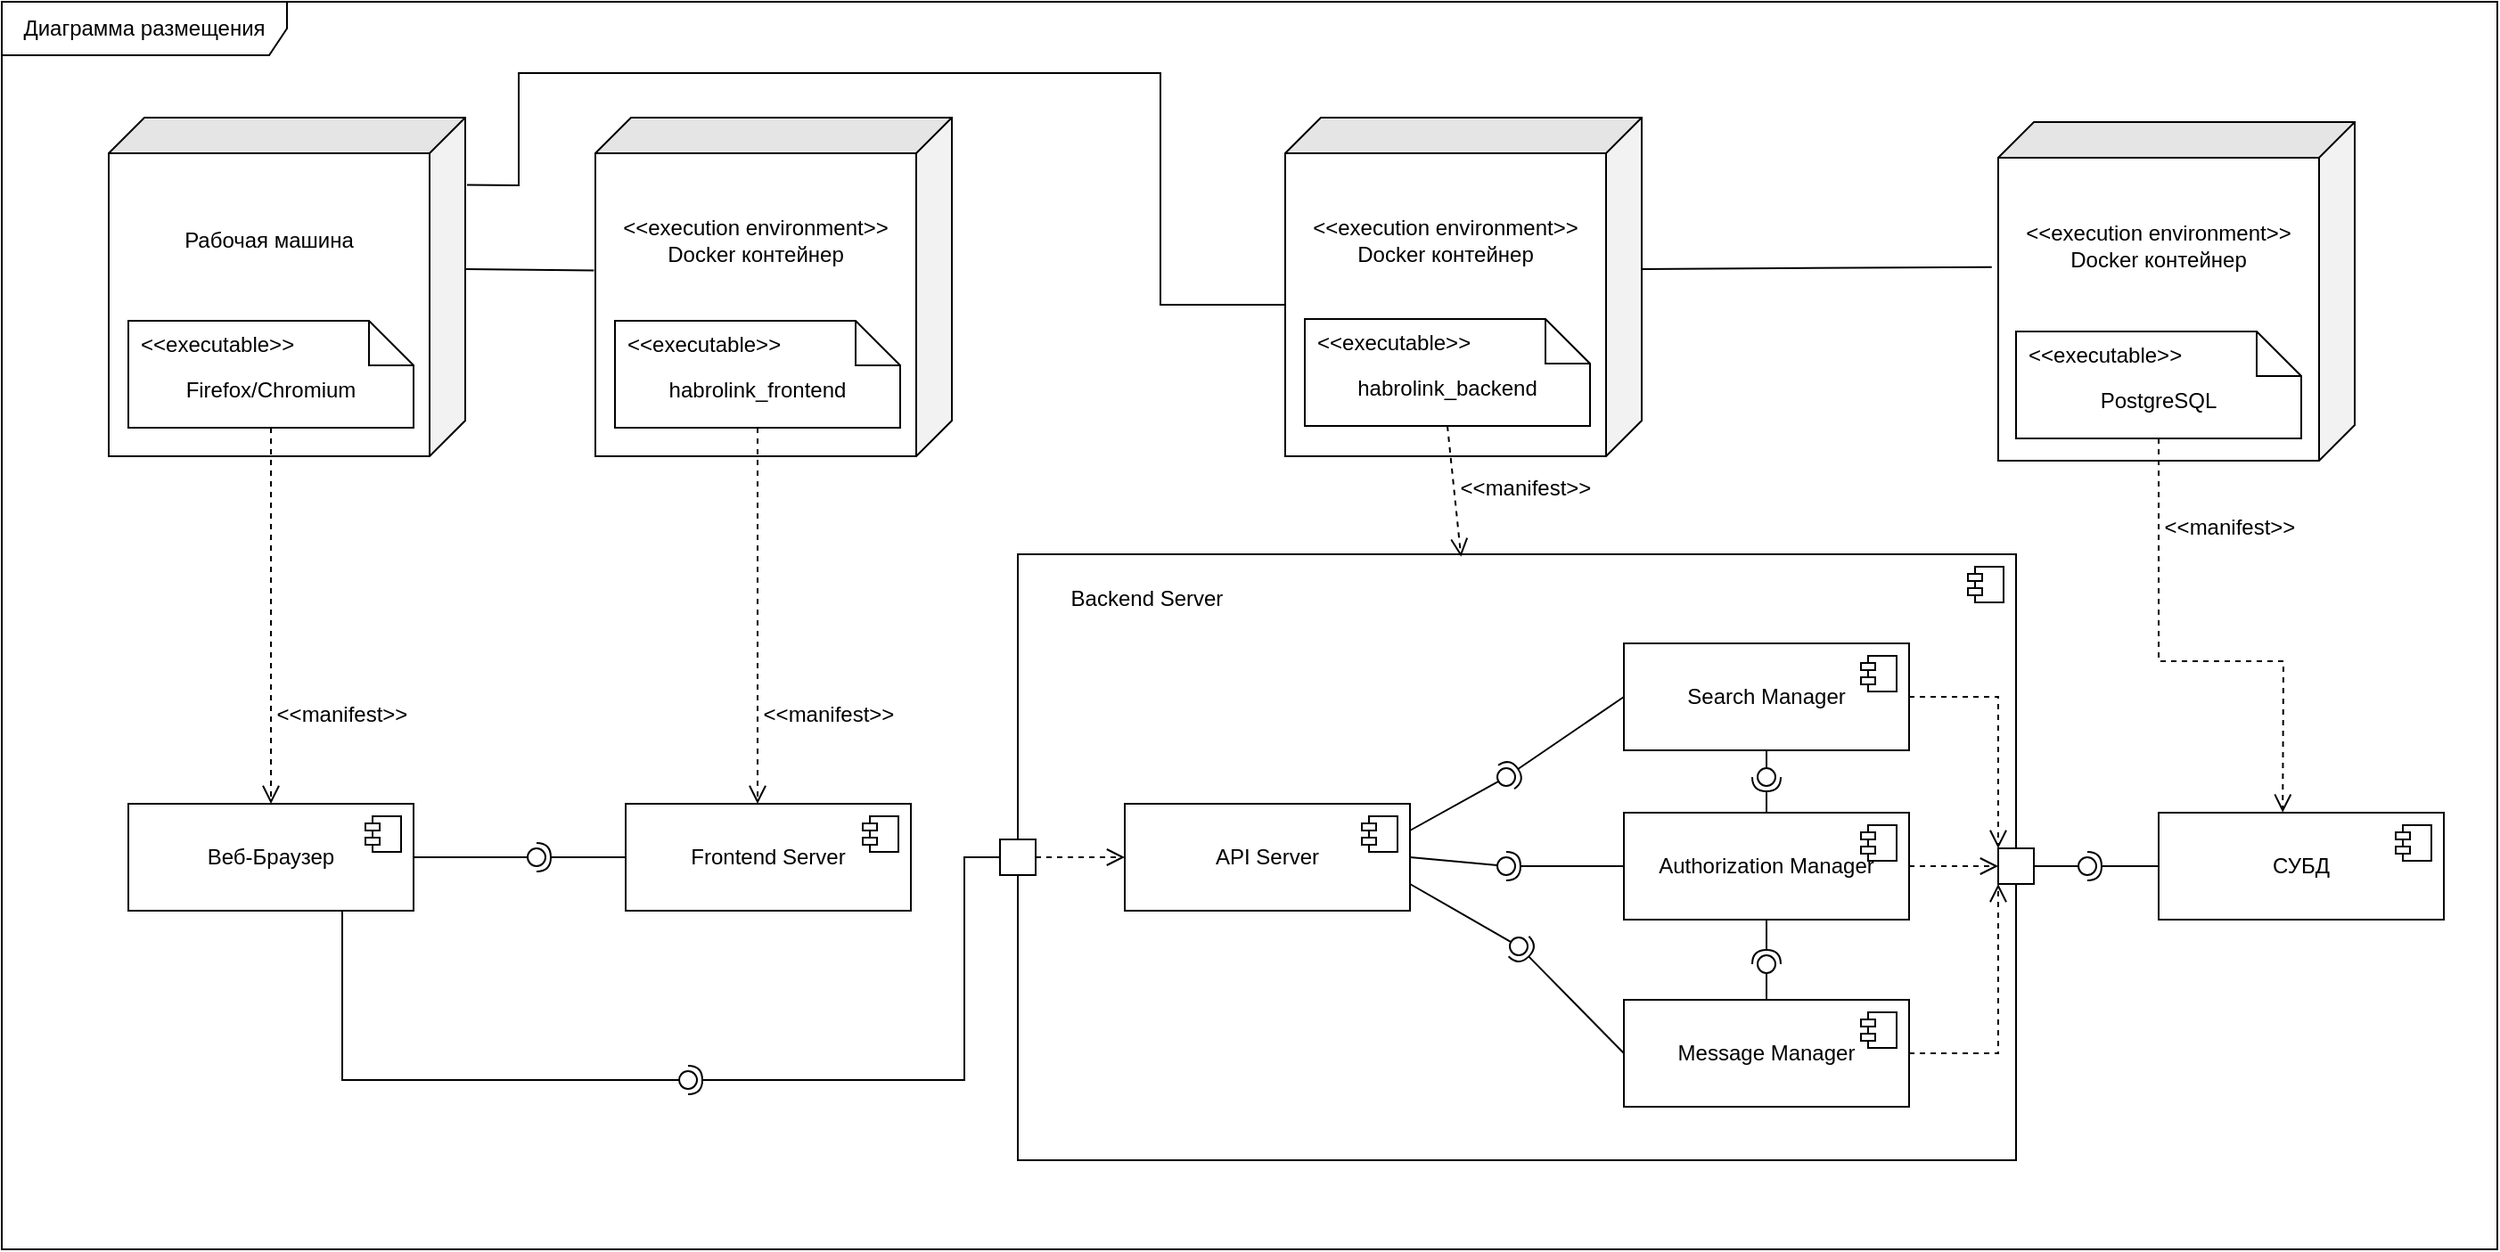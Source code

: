 <mxfile version="22.1.17" type="device">
  <diagram id="SNQxn0Sg8uv7-KmuZa3T" name="Страница — 1">
    <mxGraphModel dx="2155" dy="711" grid="1" gridSize="10" guides="1" tooltips="1" connect="1" arrows="1" fold="1" page="1" pageScale="1" pageWidth="827" pageHeight="1169" background="none" math="0" shadow="0">
      <root>
        <mxCell id="0" />
        <mxCell id="1" parent="0" />
        <mxCell id="OWFKqTvo_wW7p6A4P1cl-55" value="&amp;lt;&amp;lt;execution environment&amp;gt;&amp;gt;&lt;br&gt;Docker контейнер&lt;br&gt;&lt;br&gt;&lt;br&gt;&lt;br&gt;&lt;br&gt;&lt;br&gt;" style="shape=cube;whiteSpace=wrap;html=1;boundedLbl=1;backgroundOutline=1;darkOpacity=0.05;darkOpacity2=0.1;size=20;gradientColor=none;direction=south;" parent="1" vertex="1">
          <mxGeometry x="-117" y="135" width="200" height="190" as="geometry" />
        </mxCell>
        <mxCell id="OWFKqTvo_wW7p6A4P1cl-56" value="habrolink_frontend" style="shape=note2;boundedLbl=1;whiteSpace=wrap;html=1;size=25;verticalAlign=top;align=center;" parent="1" vertex="1">
          <mxGeometry x="-106" y="249" width="160" height="60" as="geometry" />
        </mxCell>
        <mxCell id="OWFKqTvo_wW7p6A4P1cl-57" value="&lt;&lt;executable&gt;&gt;" style="resizeWidth=1;part=1;strokeColor=none;fillColor=none;align=left;spacingLeft=5;" parent="OWFKqTvo_wW7p6A4P1cl-56" vertex="1">
          <mxGeometry width="160" height="25" relative="1" as="geometry" />
        </mxCell>
        <mxCell id="OWFKqTvo_wW7p6A4P1cl-66" value="Рабочая машина&lt;br&gt;&lt;br&gt;&lt;br&gt;&lt;br&gt;&lt;br&gt;&lt;br&gt;" style="shape=cube;whiteSpace=wrap;html=1;boundedLbl=1;backgroundOutline=1;darkOpacity=0.05;darkOpacity2=0.1;size=20;gradientColor=none;direction=south;" parent="1" vertex="1">
          <mxGeometry x="-390" y="135" width="200" height="190" as="geometry" />
        </mxCell>
        <mxCell id="OWFKqTvo_wW7p6A4P1cl-67" value="Firefox/Chromium" style="shape=note2;boundedLbl=1;whiteSpace=wrap;html=1;size=25;verticalAlign=top;align=center;" parent="1" vertex="1">
          <mxGeometry x="-379" y="249" width="160" height="60" as="geometry" />
        </mxCell>
        <mxCell id="OWFKqTvo_wW7p6A4P1cl-68" value="&lt;&lt;executable&gt;&gt;" style="resizeWidth=1;part=1;strokeColor=none;fillColor=none;align=left;spacingLeft=5;" parent="OWFKqTvo_wW7p6A4P1cl-67" vertex="1">
          <mxGeometry width="160" height="25" relative="1" as="geometry" />
        </mxCell>
        <mxCell id="OWFKqTvo_wW7p6A4P1cl-69" value="Веб-Браузер" style="html=1;dropTarget=0;whiteSpace=wrap;" parent="1" vertex="1">
          <mxGeometry x="-379" y="520" width="160" height="60" as="geometry" />
        </mxCell>
        <mxCell id="OWFKqTvo_wW7p6A4P1cl-70" value="" style="shape=module;jettyWidth=8;jettyHeight=4;" parent="OWFKqTvo_wW7p6A4P1cl-69" vertex="1">
          <mxGeometry x="1" width="20" height="20" relative="1" as="geometry">
            <mxPoint x="-27" y="7" as="offset" />
          </mxGeometry>
        </mxCell>
        <mxCell id="OWFKqTvo_wW7p6A4P1cl-71" value="" style="endArrow=none;html=1;rounded=0;entryX=0.451;entryY=1.004;entryDx=0;entryDy=0;entryPerimeter=0;exitX=0;exitY=0;exitDx=85;exitDy=0;exitPerimeter=0;" parent="1" source="OWFKqTvo_wW7p6A4P1cl-66" target="OWFKqTvo_wW7p6A4P1cl-55" edge="1">
          <mxGeometry width="50" height="50" relative="1" as="geometry">
            <mxPoint x="-190" y="469.44" as="sourcePoint" />
            <mxPoint x="-133" y="469.44" as="targetPoint" />
          </mxGeometry>
        </mxCell>
        <mxCell id="OWFKqTvo_wW7p6A4P1cl-72" value="" style="endArrow=open;startArrow=none;endFill=0;startFill=0;endSize=8;html=1;verticalAlign=bottom;dashed=1;labelBackgroundColor=none;rounded=0;entryX=0.5;entryY=0;entryDx=0;entryDy=0;exitX=0.5;exitY=1;exitDx=0;exitDy=0;exitPerimeter=0;" parent="1" source="OWFKqTvo_wW7p6A4P1cl-67" target="OWFKqTvo_wW7p6A4P1cl-69" edge="1">
          <mxGeometry width="160" relative="1" as="geometry">
            <mxPoint x="-197" y="470" as="sourcePoint" />
            <mxPoint x="-197" y="580" as="targetPoint" />
          </mxGeometry>
        </mxCell>
        <mxCell id="OWFKqTvo_wW7p6A4P1cl-75" value="&amp;lt;&amp;lt;manifest&amp;gt;&amp;gt;" style="text;html=1;strokeColor=none;fillColor=none;align=center;verticalAlign=middle;whiteSpace=wrap;rounded=0;" parent="1" vertex="1">
          <mxGeometry x="-299" y="455" width="80" height="30" as="geometry" />
        </mxCell>
        <mxCell id="OWFKqTvo_wW7p6A4P1cl-76" value="" style="endArrow=open;startArrow=none;endFill=0;startFill=0;endSize=8;html=1;verticalAlign=bottom;dashed=1;labelBackgroundColor=none;rounded=0;entryX=0.5;entryY=0;entryDx=0;entryDy=0;exitX=0.5;exitY=1;exitDx=0;exitDy=0;exitPerimeter=0;" parent="1" edge="1" source="OWFKqTvo_wW7p6A4P1cl-56">
          <mxGeometry width="160" relative="1" as="geometry">
            <mxPoint x="-27" y="425" as="sourcePoint" />
            <mxPoint x="-26" y="520" as="targetPoint" />
          </mxGeometry>
        </mxCell>
        <mxCell id="OWFKqTvo_wW7p6A4P1cl-77" value="&amp;lt;&amp;lt;manifest&amp;gt;&amp;gt;" style="text;html=1;strokeColor=none;fillColor=none;align=center;verticalAlign=middle;whiteSpace=wrap;rounded=0;" parent="1" vertex="1">
          <mxGeometry x="-26" y="455" width="80" height="30" as="geometry" />
        </mxCell>
        <mxCell id="2b4UQk6Yhaf1h5oQqdKy-1" value="Диаграмма размещения" style="shape=umlFrame;whiteSpace=wrap;html=1;pointerEvents=0;recursiveResize=0;container=1;collapsible=0;width=160;" parent="1" vertex="1">
          <mxGeometry x="-450" y="70" width="1400" height="700" as="geometry" />
        </mxCell>
        <mxCell id="TD9NthCau2x-Uh9B8GrA-105" value="" style="html=1;dropTarget=0;whiteSpace=wrap;" vertex="1" parent="2b4UQk6Yhaf1h5oQqdKy-1">
          <mxGeometry x="570" y="310" width="560" height="340" as="geometry" />
        </mxCell>
        <mxCell id="TD9NthCau2x-Uh9B8GrA-106" value="" style="shape=module;jettyWidth=8;jettyHeight=4;" vertex="1" parent="TD9NthCau2x-Uh9B8GrA-105">
          <mxGeometry x="1" width="20" height="20" relative="1" as="geometry">
            <mxPoint x="-27" y="7" as="offset" />
          </mxGeometry>
        </mxCell>
        <mxCell id="TD9NthCau2x-Uh9B8GrA-17" value="&amp;lt;&amp;lt;execution environment&amp;gt;&amp;gt;&lt;br&gt;Docker контейнер&lt;br&gt;&lt;br&gt;&lt;br&gt;&lt;br&gt;&lt;br&gt;&lt;br&gt;" style="shape=cube;whiteSpace=wrap;html=1;boundedLbl=1;backgroundOutline=1;darkOpacity=0.05;darkOpacity2=0.1;size=20;gradientColor=none;direction=south;" vertex="1" parent="2b4UQk6Yhaf1h5oQqdKy-1">
          <mxGeometry x="1120" y="67.5" width="200" height="190" as="geometry" />
        </mxCell>
        <mxCell id="OWFKqTvo_wW7p6A4P1cl-1" value="PostgreSQL" style="shape=note2;boundedLbl=1;whiteSpace=wrap;html=1;size=25;verticalAlign=top;align=center;" parent="2b4UQk6Yhaf1h5oQqdKy-1" vertex="1">
          <mxGeometry x="1130" y="185" width="160" height="60" as="geometry" />
        </mxCell>
        <mxCell id="OWFKqTvo_wW7p6A4P1cl-2" value="&lt;&lt;executable&gt;&gt;" style="resizeWidth=1;part=1;strokeColor=none;fillColor=none;align=left;spacingLeft=5;" parent="OWFKqTvo_wW7p6A4P1cl-1" vertex="1">
          <mxGeometry width="160" height="25" relative="1" as="geometry" />
        </mxCell>
        <mxCell id="OWFKqTvo_wW7p6A4P1cl-51" value="СУБД" style="html=1;dropTarget=0;whiteSpace=wrap;" parent="2b4UQk6Yhaf1h5oQqdKy-1" vertex="1">
          <mxGeometry x="1210" y="455" width="160" height="60" as="geometry" />
        </mxCell>
        <mxCell id="OWFKqTvo_wW7p6A4P1cl-52" value="" style="shape=module;jettyWidth=8;jettyHeight=4;" parent="OWFKqTvo_wW7p6A4P1cl-51" vertex="1">
          <mxGeometry x="1" width="20" height="20" relative="1" as="geometry">
            <mxPoint x="-27" y="7" as="offset" />
          </mxGeometry>
        </mxCell>
        <mxCell id="OWFKqTvo_wW7p6A4P1cl-62" value="" style="endArrow=open;startArrow=none;endFill=0;startFill=0;endSize=8;html=1;verticalAlign=bottom;dashed=1;labelBackgroundColor=none;rounded=0;entryX=0.435;entryY=-0.003;entryDx=0;entryDy=0;entryPerimeter=0;" parent="2b4UQk6Yhaf1h5oQqdKy-1" source="OWFKqTvo_wW7p6A4P1cl-1" target="OWFKqTvo_wW7p6A4P1cl-51" edge="1">
          <mxGeometry width="160" relative="1" as="geometry">
            <mxPoint x="1220" y="362.5" as="sourcePoint" />
            <mxPoint x="1310" y="345" as="targetPoint" />
            <Array as="points">
              <mxPoint x="1210" y="370" />
              <mxPoint x="1280" y="370" />
            </Array>
          </mxGeometry>
        </mxCell>
        <mxCell id="OWFKqTvo_wW7p6A4P1cl-63" value="&amp;lt;&amp;lt;manifest&amp;gt;&amp;gt;" style="text;html=1;strokeColor=none;fillColor=none;align=center;verticalAlign=middle;whiteSpace=wrap;rounded=0;" parent="2b4UQk6Yhaf1h5oQqdKy-1" vertex="1">
          <mxGeometry x="1210" y="280" width="80" height="30" as="geometry" />
        </mxCell>
        <mxCell id="TD9NthCau2x-Uh9B8GrA-1" value="&amp;lt;&amp;lt;execution environment&amp;gt;&amp;gt;&lt;br&gt;Docker контейнер&lt;br&gt;&lt;br&gt;&lt;br&gt;&lt;br&gt;&lt;br&gt;&lt;br&gt;" style="shape=cube;whiteSpace=wrap;html=1;boundedLbl=1;backgroundOutline=1;darkOpacity=0.05;darkOpacity2=0.1;size=20;gradientColor=none;direction=south;" vertex="1" parent="2b4UQk6Yhaf1h5oQqdKy-1">
          <mxGeometry x="720" y="65" width="200" height="190" as="geometry" />
        </mxCell>
        <mxCell id="TD9NthCau2x-Uh9B8GrA-2" value="habrolink_backend" style="shape=note2;boundedLbl=1;whiteSpace=wrap;html=1;size=25;verticalAlign=top;align=center;" vertex="1" parent="2b4UQk6Yhaf1h5oQqdKy-1">
          <mxGeometry x="731" y="178" width="160" height="60" as="geometry" />
        </mxCell>
        <mxCell id="TD9NthCau2x-Uh9B8GrA-3" value="&lt;&lt;executable&gt;&gt;" style="resizeWidth=1;part=1;strokeColor=none;fillColor=none;align=left;spacingLeft=5;" vertex="1" parent="TD9NthCau2x-Uh9B8GrA-2">
          <mxGeometry width="160" height="25" relative="1" as="geometry" />
        </mxCell>
        <mxCell id="TD9NthCau2x-Uh9B8GrA-21" value="API Server" style="html=1;dropTarget=0;whiteSpace=wrap;" vertex="1" parent="2b4UQk6Yhaf1h5oQqdKy-1">
          <mxGeometry x="630" y="450" width="160" height="60" as="geometry" />
        </mxCell>
        <mxCell id="TD9NthCau2x-Uh9B8GrA-22" value="" style="shape=module;jettyWidth=8;jettyHeight=4;" vertex="1" parent="TD9NthCau2x-Uh9B8GrA-21">
          <mxGeometry x="1" width="20" height="20" relative="1" as="geometry">
            <mxPoint x="-27" y="7" as="offset" />
          </mxGeometry>
        </mxCell>
        <mxCell id="TD9NthCau2x-Uh9B8GrA-23" value="Message Manager" style="html=1;dropTarget=0;whiteSpace=wrap;" vertex="1" parent="2b4UQk6Yhaf1h5oQqdKy-1">
          <mxGeometry x="910" y="560" width="160" height="60" as="geometry" />
        </mxCell>
        <mxCell id="TD9NthCau2x-Uh9B8GrA-24" value="" style="shape=module;jettyWidth=8;jettyHeight=4;" vertex="1" parent="TD9NthCau2x-Uh9B8GrA-23">
          <mxGeometry x="1" width="20" height="20" relative="1" as="geometry">
            <mxPoint x="-27" y="7" as="offset" />
          </mxGeometry>
        </mxCell>
        <mxCell id="TD9NthCau2x-Uh9B8GrA-25" value="Search Manager" style="html=1;dropTarget=0;whiteSpace=wrap;" vertex="1" parent="2b4UQk6Yhaf1h5oQqdKy-1">
          <mxGeometry x="910" y="360" width="160" height="60" as="geometry" />
        </mxCell>
        <mxCell id="TD9NthCau2x-Uh9B8GrA-26" value="" style="shape=module;jettyWidth=8;jettyHeight=4;" vertex="1" parent="TD9NthCau2x-Uh9B8GrA-25">
          <mxGeometry x="1" width="20" height="20" relative="1" as="geometry">
            <mxPoint x="-27" y="7" as="offset" />
          </mxGeometry>
        </mxCell>
        <mxCell id="TD9NthCau2x-Uh9B8GrA-27" value="Authorization Manager" style="html=1;dropTarget=0;whiteSpace=wrap;" vertex="1" parent="2b4UQk6Yhaf1h5oQqdKy-1">
          <mxGeometry x="910" y="455" width="160" height="60" as="geometry" />
        </mxCell>
        <mxCell id="TD9NthCau2x-Uh9B8GrA-28" value="" style="shape=module;jettyWidth=8;jettyHeight=4;" vertex="1" parent="TD9NthCau2x-Uh9B8GrA-27">
          <mxGeometry x="1" width="20" height="20" relative="1" as="geometry">
            <mxPoint x="-27" y="7" as="offset" />
          </mxGeometry>
        </mxCell>
        <mxCell id="TD9NthCau2x-Uh9B8GrA-32" value="" style="ellipse;whiteSpace=wrap;html=1;align=center;aspect=fixed;fillColor=none;strokeColor=none;resizable=0;perimeter=centerPerimeter;rotatable=0;allowArrows=0;points=[];outlineConnect=1;" vertex="1" parent="2b4UQk6Yhaf1h5oQqdKy-1">
          <mxGeometry x="795" y="525" width="10" height="10" as="geometry" />
        </mxCell>
        <mxCell id="TD9NthCau2x-Uh9B8GrA-35" value="" style="ellipse;whiteSpace=wrap;html=1;align=center;aspect=fixed;fillColor=none;strokeColor=none;resizable=0;perimeter=centerPerimeter;rotatable=0;allowArrows=0;points=[];outlineConnect=1;" vertex="1" parent="2b4UQk6Yhaf1h5oQqdKy-1">
          <mxGeometry x="625" y="455" width="10" height="10" as="geometry" />
        </mxCell>
        <mxCell id="TD9NthCau2x-Uh9B8GrA-38" value="" style="ellipse;whiteSpace=wrap;html=1;align=center;aspect=fixed;fillColor=none;strokeColor=none;resizable=0;perimeter=centerPerimeter;rotatable=0;allowArrows=0;points=[];outlineConnect=1;" vertex="1" parent="2b4UQk6Yhaf1h5oQqdKy-1">
          <mxGeometry x="575" y="379" width="10" height="10" as="geometry" />
        </mxCell>
        <mxCell id="TD9NthCau2x-Uh9B8GrA-42" value="" style="ellipse;whiteSpace=wrap;html=1;align=center;aspect=fixed;fillColor=none;strokeColor=none;resizable=0;perimeter=centerPerimeter;rotatable=0;allowArrows=0;points=[];outlineConnect=1;" vertex="1" parent="2b4UQk6Yhaf1h5oQqdKy-1">
          <mxGeometry x="925" y="455" width="10" height="10" as="geometry" />
        </mxCell>
        <mxCell id="TD9NthCau2x-Uh9B8GrA-45" value="" style="ellipse;whiteSpace=wrap;html=1;align=center;aspect=fixed;fillColor=none;strokeColor=none;resizable=0;perimeter=centerPerimeter;rotatable=0;allowArrows=0;points=[];outlineConnect=1;" vertex="1" parent="2b4UQk6Yhaf1h5oQqdKy-1">
          <mxGeometry x="895" y="480" width="10" height="10" as="geometry" />
        </mxCell>
        <mxCell id="TD9NthCau2x-Uh9B8GrA-48" value="" style="ellipse;whiteSpace=wrap;html=1;align=center;aspect=fixed;fillColor=none;strokeColor=none;resizable=0;perimeter=centerPerimeter;rotatable=0;allowArrows=0;points=[];outlineConnect=1;" vertex="1" parent="2b4UQk6Yhaf1h5oQqdKy-1">
          <mxGeometry x="265" y="375" width="10" height="10" as="geometry" />
        </mxCell>
        <mxCell id="TD9NthCau2x-Uh9B8GrA-51" value="" style="ellipse;whiteSpace=wrap;html=1;align=center;aspect=fixed;fillColor=none;strokeColor=none;resizable=0;perimeter=centerPerimeter;rotatable=0;allowArrows=0;points=[];outlineConnect=1;" vertex="1" parent="2b4UQk6Yhaf1h5oQqdKy-1">
          <mxGeometry x="525" y="375" width="10" height="10" as="geometry" />
        </mxCell>
        <mxCell id="TD9NthCau2x-Uh9B8GrA-58" value="" style="rounded=0;orthogonalLoop=1;jettySize=auto;html=1;endArrow=halfCircle;endFill=0;endSize=6;strokeWidth=1;sketch=0;exitX=0.5;exitY=1;exitDx=0;exitDy=0;" edge="1" target="TD9NthCau2x-Uh9B8GrA-60" parent="2b4UQk6Yhaf1h5oQqdKy-1" source="TD9NthCau2x-Uh9B8GrA-27">
          <mxGeometry relative="1" as="geometry">
            <mxPoint x="1010" y="540" as="sourcePoint" />
          </mxGeometry>
        </mxCell>
        <mxCell id="TD9NthCau2x-Uh9B8GrA-59" value="" style="rounded=0;orthogonalLoop=1;jettySize=auto;html=1;endArrow=oval;endFill=0;sketch=0;sourcePerimeterSpacing=0;targetPerimeterSpacing=0;endSize=10;exitX=0.5;exitY=0;exitDx=0;exitDy=0;" edge="1" target="TD9NthCau2x-Uh9B8GrA-60" parent="2b4UQk6Yhaf1h5oQqdKy-1" source="TD9NthCau2x-Uh9B8GrA-23">
          <mxGeometry relative="1" as="geometry">
            <mxPoint x="970" y="540" as="sourcePoint" />
          </mxGeometry>
        </mxCell>
        <mxCell id="TD9NthCau2x-Uh9B8GrA-60" value="" style="ellipse;whiteSpace=wrap;html=1;align=center;aspect=fixed;fillColor=none;strokeColor=none;resizable=0;perimeter=centerPerimeter;rotatable=0;allowArrows=0;points=[];outlineConnect=1;" vertex="1" parent="2b4UQk6Yhaf1h5oQqdKy-1">
          <mxGeometry x="985" y="535" width="10" height="10" as="geometry" />
        </mxCell>
        <mxCell id="TD9NthCau2x-Uh9B8GrA-61" value="" style="rounded=0;orthogonalLoop=1;jettySize=auto;html=1;endArrow=halfCircle;endFill=0;endSize=6;strokeWidth=1;sketch=0;exitX=0.5;exitY=0;exitDx=0;exitDy=0;" edge="1" target="TD9NthCau2x-Uh9B8GrA-63" parent="2b4UQk6Yhaf1h5oQqdKy-1" source="TD9NthCau2x-Uh9B8GrA-27">
          <mxGeometry relative="1" as="geometry">
            <mxPoint x="1010" y="435" as="sourcePoint" />
          </mxGeometry>
        </mxCell>
        <mxCell id="TD9NthCau2x-Uh9B8GrA-62" value="" style="rounded=0;orthogonalLoop=1;jettySize=auto;html=1;endArrow=oval;endFill=0;sketch=0;sourcePerimeterSpacing=0;targetPerimeterSpacing=0;endSize=10;exitX=0.5;exitY=1;exitDx=0;exitDy=0;" edge="1" target="TD9NthCau2x-Uh9B8GrA-63" parent="2b4UQk6Yhaf1h5oQqdKy-1" source="TD9NthCau2x-Uh9B8GrA-25">
          <mxGeometry relative="1" as="geometry">
            <mxPoint x="970" y="435" as="sourcePoint" />
          </mxGeometry>
        </mxCell>
        <mxCell id="TD9NthCau2x-Uh9B8GrA-63" value="" style="ellipse;whiteSpace=wrap;html=1;align=center;aspect=fixed;fillColor=none;strokeColor=none;resizable=0;perimeter=centerPerimeter;rotatable=0;allowArrows=0;points=[];outlineConnect=1;" vertex="1" parent="2b4UQk6Yhaf1h5oQqdKy-1">
          <mxGeometry x="985" y="430" width="10" height="10" as="geometry" />
        </mxCell>
        <mxCell id="OWFKqTvo_wW7p6A4P1cl-64" value="Frontend Server" style="html=1;dropTarget=0;whiteSpace=wrap;" parent="2b4UQk6Yhaf1h5oQqdKy-1" vertex="1">
          <mxGeometry x="350" y="450" width="160" height="60" as="geometry" />
        </mxCell>
        <mxCell id="OWFKqTvo_wW7p6A4P1cl-65" value="" style="shape=module;jettyWidth=8;jettyHeight=4;" parent="OWFKqTvo_wW7p6A4P1cl-64" vertex="1">
          <mxGeometry x="1" width="20" height="20" relative="1" as="geometry">
            <mxPoint x="-27" y="7" as="offset" />
          </mxGeometry>
        </mxCell>
        <mxCell id="TD9NthCau2x-Uh9B8GrA-71" value="" style="rounded=0;orthogonalLoop=1;jettySize=auto;html=1;endArrow=halfCircle;endFill=0;endSize=6;strokeWidth=1;sketch=0;exitX=0;exitY=0.5;exitDx=0;exitDy=0;" edge="1" parent="2b4UQk6Yhaf1h5oQqdKy-1" source="OWFKqTvo_wW7p6A4P1cl-64">
          <mxGeometry relative="1" as="geometry">
            <mxPoint x="315" y="485" as="sourcePoint" />
            <mxPoint x="300" y="480" as="targetPoint" />
          </mxGeometry>
        </mxCell>
        <mxCell id="TD9NthCau2x-Uh9B8GrA-73" value="" style="ellipse;whiteSpace=wrap;html=1;align=center;aspect=fixed;fillColor=none;strokeColor=none;resizable=0;perimeter=centerPerimeter;rotatable=0;allowArrows=0;points=[];outlineConnect=1;" vertex="1" parent="2b4UQk6Yhaf1h5oQqdKy-1">
          <mxGeometry x="290" y="480" width="10" height="10" as="geometry" />
        </mxCell>
        <mxCell id="TD9NthCau2x-Uh9B8GrA-76" value="" style="ellipse;whiteSpace=wrap;html=1;align=center;aspect=fixed;fillColor=none;strokeColor=none;resizable=0;perimeter=centerPerimeter;rotatable=0;allowArrows=0;points=[];outlineConnect=1;" vertex="1" parent="2b4UQk6Yhaf1h5oQqdKy-1">
          <mxGeometry x="380" y="600" width="10" height="10" as="geometry" />
        </mxCell>
        <mxCell id="TD9NthCau2x-Uh9B8GrA-77" value="" style="rounded=0;orthogonalLoop=1;jettySize=auto;html=1;endArrow=halfCircle;endFill=0;endSize=6;strokeWidth=1;sketch=0;exitX=0;exitY=0.5;exitDx=0;exitDy=0;" edge="1" target="TD9NthCau2x-Uh9B8GrA-79" parent="2b4UQk6Yhaf1h5oQqdKy-1" source="TD9NthCau2x-Uh9B8GrA-25">
          <mxGeometry relative="1" as="geometry">
            <mxPoint x="864" y="435" as="sourcePoint" />
          </mxGeometry>
        </mxCell>
        <mxCell id="TD9NthCau2x-Uh9B8GrA-78" value="" style="rounded=0;orthogonalLoop=1;jettySize=auto;html=1;endArrow=oval;endFill=0;sketch=0;sourcePerimeterSpacing=0;targetPerimeterSpacing=0;endSize=10;exitX=1;exitY=0.25;exitDx=0;exitDy=0;" edge="1" target="TD9NthCau2x-Uh9B8GrA-79" parent="2b4UQk6Yhaf1h5oQqdKy-1" source="TD9NthCau2x-Uh9B8GrA-21">
          <mxGeometry relative="1" as="geometry">
            <mxPoint x="824" y="435" as="sourcePoint" />
          </mxGeometry>
        </mxCell>
        <mxCell id="TD9NthCau2x-Uh9B8GrA-79" value="" style="ellipse;whiteSpace=wrap;html=1;align=center;aspect=fixed;fillColor=none;strokeColor=none;resizable=0;perimeter=centerPerimeter;rotatable=0;allowArrows=0;points=[];outlineConnect=1;" vertex="1" parent="2b4UQk6Yhaf1h5oQqdKy-1">
          <mxGeometry x="839" y="430" width="10" height="10" as="geometry" />
        </mxCell>
        <mxCell id="TD9NthCau2x-Uh9B8GrA-83" value="" style="rounded=0;orthogonalLoop=1;jettySize=auto;html=1;endArrow=halfCircle;endFill=0;endSize=6;strokeWidth=1;sketch=0;exitX=0;exitY=0.5;exitDx=0;exitDy=0;" edge="1" target="TD9NthCau2x-Uh9B8GrA-85" parent="2b4UQk6Yhaf1h5oQqdKy-1" source="TD9NthCau2x-Uh9B8GrA-23">
          <mxGeometry relative="1" as="geometry">
            <mxPoint x="871" y="530" as="sourcePoint" />
          </mxGeometry>
        </mxCell>
        <mxCell id="TD9NthCau2x-Uh9B8GrA-84" value="" style="rounded=0;orthogonalLoop=1;jettySize=auto;html=1;endArrow=oval;endFill=0;sketch=0;sourcePerimeterSpacing=0;targetPerimeterSpacing=0;endSize=10;exitX=1;exitY=0.75;exitDx=0;exitDy=0;" edge="1" target="TD9NthCau2x-Uh9B8GrA-85" parent="2b4UQk6Yhaf1h5oQqdKy-1" source="TD9NthCau2x-Uh9B8GrA-21">
          <mxGeometry relative="1" as="geometry">
            <mxPoint x="831" y="530" as="sourcePoint" />
          </mxGeometry>
        </mxCell>
        <mxCell id="TD9NthCau2x-Uh9B8GrA-85" value="" style="ellipse;whiteSpace=wrap;html=1;align=center;aspect=fixed;fillColor=none;strokeColor=none;resizable=0;perimeter=centerPerimeter;rotatable=0;allowArrows=0;points=[];outlineConnect=1;" vertex="1" parent="2b4UQk6Yhaf1h5oQqdKy-1">
          <mxGeometry x="846" y="525" width="10" height="10" as="geometry" />
        </mxCell>
        <mxCell id="TD9NthCau2x-Uh9B8GrA-86" value="" style="rounded=0;orthogonalLoop=1;jettySize=auto;html=1;endArrow=halfCircle;endFill=0;endSize=6;strokeWidth=1;sketch=0;exitX=0;exitY=0.5;exitDx=0;exitDy=0;" edge="1" target="TD9NthCau2x-Uh9B8GrA-88" parent="2b4UQk6Yhaf1h5oQqdKy-1" source="TD9NthCau2x-Uh9B8GrA-27">
          <mxGeometry relative="1" as="geometry">
            <mxPoint x="864" y="485" as="sourcePoint" />
          </mxGeometry>
        </mxCell>
        <mxCell id="TD9NthCau2x-Uh9B8GrA-87" value="" style="rounded=0;orthogonalLoop=1;jettySize=auto;html=1;endArrow=oval;endFill=0;sketch=0;sourcePerimeterSpacing=0;targetPerimeterSpacing=0;endSize=10;exitX=1;exitY=0.5;exitDx=0;exitDy=0;" edge="1" target="TD9NthCau2x-Uh9B8GrA-88" parent="2b4UQk6Yhaf1h5oQqdKy-1" source="TD9NthCau2x-Uh9B8GrA-21">
          <mxGeometry relative="1" as="geometry">
            <mxPoint x="824" y="485" as="sourcePoint" />
          </mxGeometry>
        </mxCell>
        <mxCell id="TD9NthCau2x-Uh9B8GrA-88" value="" style="ellipse;whiteSpace=wrap;html=1;align=center;aspect=fixed;fillColor=none;strokeColor=none;resizable=0;perimeter=centerPerimeter;rotatable=0;allowArrows=0;points=[];outlineConnect=1;" vertex="1" parent="2b4UQk6Yhaf1h5oQqdKy-1">
          <mxGeometry x="839" y="480" width="10" height="10" as="geometry" />
        </mxCell>
        <mxCell id="TD9NthCau2x-Uh9B8GrA-97" value="" style="ellipse;whiteSpace=wrap;html=1;align=center;aspect=fixed;fillColor=none;strokeColor=none;resizable=0;perimeter=centerPerimeter;rotatable=0;allowArrows=0;points=[];outlineConnect=1;" vertex="1" parent="2b4UQk6Yhaf1h5oQqdKy-1">
          <mxGeometry x="1105" y="545" width="10" height="10" as="geometry" />
        </mxCell>
        <mxCell id="TD9NthCau2x-Uh9B8GrA-72" value="" style="rounded=0;orthogonalLoop=1;jettySize=auto;html=1;endArrow=oval;endFill=0;sketch=0;sourcePerimeterSpacing=0;targetPerimeterSpacing=0;endSize=10;exitX=1;exitY=0.5;exitDx=0;exitDy=0;" edge="1" parent="2b4UQk6Yhaf1h5oQqdKy-1" source="OWFKqTvo_wW7p6A4P1cl-69">
          <mxGeometry relative="1" as="geometry">
            <mxPoint x="211.0" y="505" as="sourcePoint" />
            <mxPoint x="300" y="480" as="targetPoint" />
          </mxGeometry>
        </mxCell>
        <mxCell id="TD9NthCau2x-Uh9B8GrA-107" value="Backend Server" style="text;html=1;strokeColor=none;fillColor=none;align=center;verticalAlign=middle;whiteSpace=wrap;rounded=0;" vertex="1" parent="2b4UQk6Yhaf1h5oQqdKy-1">
          <mxGeometry x="585" y="320" width="115" height="30" as="geometry" />
        </mxCell>
        <mxCell id="TD9NthCau2x-Uh9B8GrA-110" value="" style="ellipse;whiteSpace=wrap;html=1;align=center;aspect=fixed;fillColor=none;strokeColor=none;resizable=0;perimeter=centerPerimeter;rotatable=0;allowArrows=0;points=[];outlineConnect=1;" vertex="1" parent="2b4UQk6Yhaf1h5oQqdKy-1">
          <mxGeometry x="600" y="475" width="10" height="10" as="geometry" />
        </mxCell>
        <mxCell id="TD9NthCau2x-Uh9B8GrA-112" value="" style="rounded=0;whiteSpace=wrap;html=1;" vertex="1" parent="2b4UQk6Yhaf1h5oQqdKy-1">
          <mxGeometry x="560" y="470" width="20" height="20" as="geometry" />
        </mxCell>
        <mxCell id="TD9NthCau2x-Uh9B8GrA-115" value="" style="endArrow=open;startArrow=none;endFill=0;startFill=0;endSize=8;html=1;verticalAlign=bottom;dashed=1;labelBackgroundColor=none;rounded=0;entryX=0.444;entryY=0.004;entryDx=0;entryDy=0;exitX=0.5;exitY=1;exitDx=0;exitDy=0;exitPerimeter=0;entryPerimeter=0;" edge="1" parent="2b4UQk6Yhaf1h5oQqdKy-1" source="TD9NthCau2x-Uh9B8GrA-2" target="TD9NthCau2x-Uh9B8GrA-105">
          <mxGeometry width="160" relative="1" as="geometry">
            <mxPoint x="815" y="234.66" as="sourcePoint" />
            <mxPoint x="815.08" y="295.34" as="targetPoint" />
          </mxGeometry>
        </mxCell>
        <mxCell id="TD9NthCau2x-Uh9B8GrA-117" value="&amp;lt;&amp;lt;manifest&amp;gt;&amp;gt;" style="text;html=1;strokeColor=none;fillColor=none;align=center;verticalAlign=middle;whiteSpace=wrap;rounded=0;" vertex="1" parent="2b4UQk6Yhaf1h5oQqdKy-1">
          <mxGeometry x="815" y="257.5" width="80" height="30" as="geometry" />
        </mxCell>
        <mxCell id="TD9NthCau2x-Uh9B8GrA-118" value="" style="html=1;verticalAlign=bottom;endArrow=open;dashed=1;endSize=8;curved=0;rounded=0;entryX=0;entryY=0.5;entryDx=0;entryDy=0;exitX=1;exitY=0.5;exitDx=0;exitDy=0;" edge="1" parent="2b4UQk6Yhaf1h5oQqdKy-1" source="TD9NthCau2x-Uh9B8GrA-112" target="TD9NthCau2x-Uh9B8GrA-21">
          <mxGeometry relative="1" as="geometry">
            <mxPoint x="650" y="490" as="sourcePoint" />
            <mxPoint x="570" y="490" as="targetPoint" />
          </mxGeometry>
        </mxCell>
        <mxCell id="TD9NthCau2x-Uh9B8GrA-121" value="" style="rounded=0;whiteSpace=wrap;html=1;" vertex="1" parent="2b4UQk6Yhaf1h5oQqdKy-1">
          <mxGeometry x="1120" y="475" width="20" height="20" as="geometry" />
        </mxCell>
        <mxCell id="TD9NthCau2x-Uh9B8GrA-126" value="" style="rounded=0;orthogonalLoop=1;jettySize=auto;html=1;endArrow=halfCircle;endFill=0;endSize=6;strokeWidth=1;sketch=0;exitX=0;exitY=0.5;exitDx=0;exitDy=0;" edge="1" target="TD9NthCau2x-Uh9B8GrA-128" parent="2b4UQk6Yhaf1h5oQqdKy-1" source="OWFKqTvo_wW7p6A4P1cl-51">
          <mxGeometry relative="1" as="geometry">
            <mxPoint x="1190" y="470" as="sourcePoint" />
          </mxGeometry>
        </mxCell>
        <mxCell id="TD9NthCau2x-Uh9B8GrA-127" value="" style="rounded=0;orthogonalLoop=1;jettySize=auto;html=1;endArrow=oval;endFill=0;sketch=0;sourcePerimeterSpacing=0;targetPerimeterSpacing=0;endSize=10;" edge="1" target="TD9NthCau2x-Uh9B8GrA-128" parent="2b4UQk6Yhaf1h5oQqdKy-1" source="TD9NthCau2x-Uh9B8GrA-121">
          <mxGeometry relative="1" as="geometry">
            <mxPoint x="1150" y="470" as="sourcePoint" />
          </mxGeometry>
        </mxCell>
        <mxCell id="TD9NthCau2x-Uh9B8GrA-128" value="" style="ellipse;whiteSpace=wrap;html=1;align=center;aspect=fixed;fillColor=none;strokeColor=none;resizable=0;perimeter=centerPerimeter;rotatable=0;allowArrows=0;points=[];outlineConnect=1;" vertex="1" parent="2b4UQk6Yhaf1h5oQqdKy-1">
          <mxGeometry x="1165" y="480" width="10" height="10" as="geometry" />
        </mxCell>
        <mxCell id="TD9NthCau2x-Uh9B8GrA-129" value="" style="html=1;verticalAlign=bottom;endArrow=open;dashed=1;endSize=8;curved=0;rounded=0;exitX=1;exitY=0.5;exitDx=0;exitDy=0;entryX=0;entryY=0;entryDx=0;entryDy=0;" edge="1" parent="2b4UQk6Yhaf1h5oQqdKy-1" source="TD9NthCau2x-Uh9B8GrA-25" target="TD9NthCau2x-Uh9B8GrA-121">
          <mxGeometry relative="1" as="geometry">
            <mxPoint x="1130" y="440" as="sourcePoint" />
            <mxPoint x="1120" y="470" as="targetPoint" />
            <Array as="points">
              <mxPoint x="1120" y="390" />
            </Array>
          </mxGeometry>
        </mxCell>
        <mxCell id="TD9NthCau2x-Uh9B8GrA-130" value="" style="html=1;verticalAlign=bottom;endArrow=open;dashed=1;endSize=8;curved=0;rounded=0;exitX=1;exitY=0.5;exitDx=0;exitDy=0;entryX=0;entryY=1;entryDx=0;entryDy=0;" edge="1" parent="2b4UQk6Yhaf1h5oQqdKy-1" source="TD9NthCau2x-Uh9B8GrA-23" target="TD9NthCau2x-Uh9B8GrA-121">
          <mxGeometry relative="1" as="geometry">
            <mxPoint x="1105" y="515" as="sourcePoint" />
            <mxPoint x="1120" y="500" as="targetPoint" />
            <Array as="points">
              <mxPoint x="1120" y="590" />
            </Array>
          </mxGeometry>
        </mxCell>
        <mxCell id="TD9NthCau2x-Uh9B8GrA-131" value="" style="html=1;verticalAlign=bottom;endArrow=open;dashed=1;endSize=8;curved=0;rounded=0;exitX=1;exitY=0.5;exitDx=0;exitDy=0;entryX=0;entryY=0.5;entryDx=0;entryDy=0;" edge="1" parent="2b4UQk6Yhaf1h5oQqdKy-1" source="TD9NthCau2x-Uh9B8GrA-27" target="TD9NthCau2x-Uh9B8GrA-121">
          <mxGeometry relative="1" as="geometry">
            <mxPoint x="1080" y="400" as="sourcePoint" />
            <mxPoint x="1130" y="495" as="targetPoint" />
          </mxGeometry>
        </mxCell>
        <mxCell id="TD9NthCau2x-Uh9B8GrA-132" value="" style="rounded=0;orthogonalLoop=1;jettySize=auto;html=1;endArrow=halfCircle;endFill=0;endSize=6;strokeWidth=1;sketch=0;exitX=0;exitY=0.5;exitDx=0;exitDy=0;" edge="1" target="TD9NthCau2x-Uh9B8GrA-134" parent="2b4UQk6Yhaf1h5oQqdKy-1" source="TD9NthCau2x-Uh9B8GrA-112">
          <mxGeometry relative="1" as="geometry">
            <mxPoint x="405" y="605" as="sourcePoint" />
            <Array as="points">
              <mxPoint x="540" y="480" />
              <mxPoint x="540" y="605" />
            </Array>
          </mxGeometry>
        </mxCell>
        <mxCell id="TD9NthCau2x-Uh9B8GrA-134" value="" style="ellipse;whiteSpace=wrap;html=1;align=center;aspect=fixed;fillColor=none;strokeColor=none;resizable=0;perimeter=centerPerimeter;rotatable=0;allowArrows=0;points=[];outlineConnect=1;" vertex="1" parent="2b4UQk6Yhaf1h5oQqdKy-1">
          <mxGeometry x="380" y="600" width="10" height="10" as="geometry" />
        </mxCell>
        <mxCell id="OWFKqTvo_wW7p6A4P1cl-59" value="" style="endArrow=none;html=1;rounded=0;entryX=0.428;entryY=1.018;entryDx=0;entryDy=0;entryPerimeter=0;exitX=0;exitY=0;exitDx=85;exitDy=0;exitPerimeter=0;" parent="2b4UQk6Yhaf1h5oQqdKy-1" source="TD9NthCau2x-Uh9B8GrA-1" target="TD9NthCau2x-Uh9B8GrA-17" edge="1">
          <mxGeometry width="50" height="50" relative="1" as="geometry">
            <mxPoint x="730" y="400" as="sourcePoint" />
            <mxPoint x="940" y="250" as="targetPoint" />
          </mxGeometry>
        </mxCell>
        <mxCell id="TD9NthCau2x-Uh9B8GrA-133" value="" style="rounded=0;orthogonalLoop=1;jettySize=auto;html=1;endArrow=oval;endFill=0;sketch=0;sourcePerimeterSpacing=0;targetPerimeterSpacing=0;endSize=10;exitX=0.75;exitY=1;exitDx=0;exitDy=0;" edge="1" target="TD9NthCau2x-Uh9B8GrA-134" parent="1" source="OWFKqTvo_wW7p6A4P1cl-69">
          <mxGeometry relative="1" as="geometry">
            <mxPoint x="-85" y="675" as="sourcePoint" />
            <Array as="points">
              <mxPoint x="-259" y="675" />
            </Array>
          </mxGeometry>
        </mxCell>
        <mxCell id="TD9NthCau2x-Uh9B8GrA-135" value="" style="endArrow=none;html=1;rounded=0;entryX=0;entryY=0;entryDx=105;entryDy=200;entryPerimeter=0;exitX=0.199;exitY=-0.005;exitDx=0;exitDy=0;exitPerimeter=0;" edge="1" parent="1" source="OWFKqTvo_wW7p6A4P1cl-66" target="TD9NthCau2x-Uh9B8GrA-1">
          <mxGeometry width="50" height="50" relative="1" as="geometry">
            <mxPoint x="-180" y="230" as="sourcePoint" />
            <mxPoint x="-108" y="231" as="targetPoint" />
            <Array as="points">
              <mxPoint x="-160" y="173" />
              <mxPoint x="-160" y="110" />
              <mxPoint x="200" y="110" />
              <mxPoint x="200" y="240" />
            </Array>
          </mxGeometry>
        </mxCell>
      </root>
    </mxGraphModel>
  </diagram>
</mxfile>

